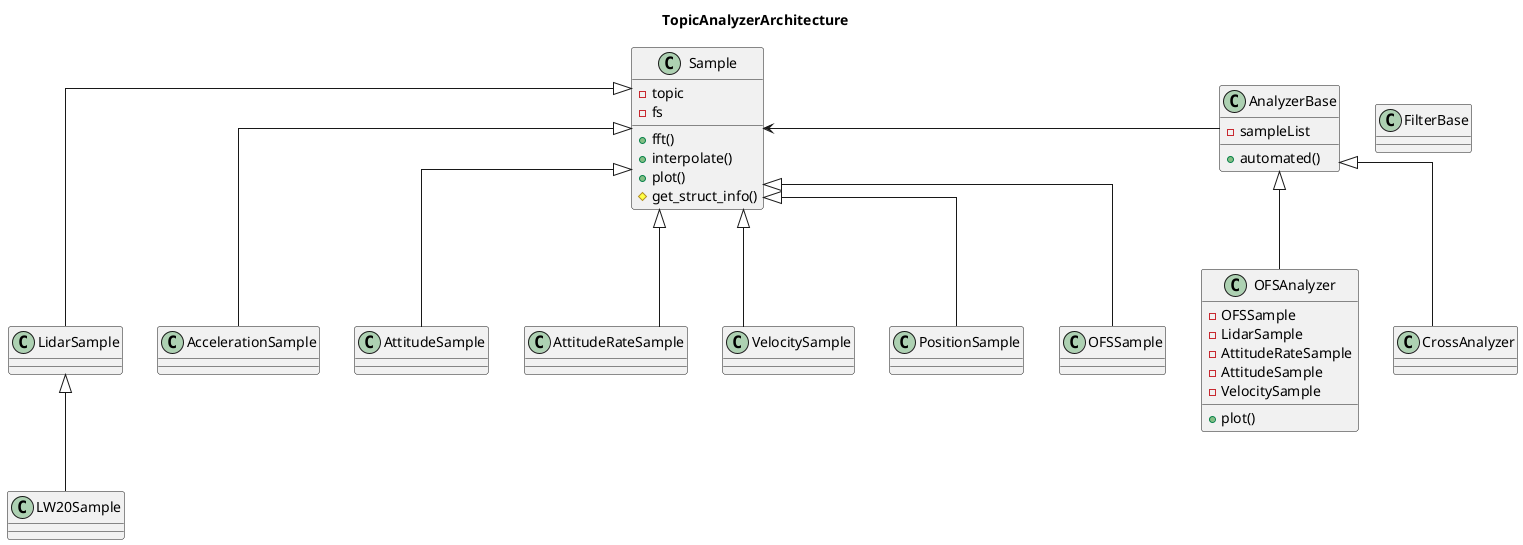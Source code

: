 @startuml
' Settings
' ============================

' use +,#,- instead of icons
'skinparam classAttributeIconSize 0

' horizontal distance in px
'skinparam nodesep 60 

' vertical distance in px
'skinparam ranksep 50

' use only straight lines (ortho/polyline)
 skinparam linetype ortho

' title
title TopicAnalyzerArchitecture

' Abstract Classes
' ============================

class Sample{
    -topic
    -fs
    +fft()
    +interpolate()
    +plot()
    #get_struct_info()
}

class AccelerationSample

class AttitudeSample

class AttitudeRateSample

class VelocitySample

class PositionSample

class CrossAnalyzer

class OFSSample{

}

class AnalyzerBase{
    -sampleList
    +automated()
}

class OFSAnalyzer {
    -OFSSample
    -LidarSample
    -AttitudeRateSample
    -AttitudeSample
    -VelocitySample
    +plot()
}

class FilterBase{
    
}


' Class hierachy
AttitudeRateSample -u-|> Sample
AttitudeSample -u-|> Sample
AccelerationSample -u-|> Sample
VelocitySample -u-|> Sample
PositionSample -u-|> Sample
LidarSample -u-|> Sample
OFSSample -u-|> Sample

'Sample -r-> FFTAnalyzer
AnalyzerBase -l-> Sample
LW20Sample -u-|> LidarSample

CrossAnalyzer -u-|> AnalyzerBase
OFSAnalyzer -u-|> AnalyzerBase

@enduml